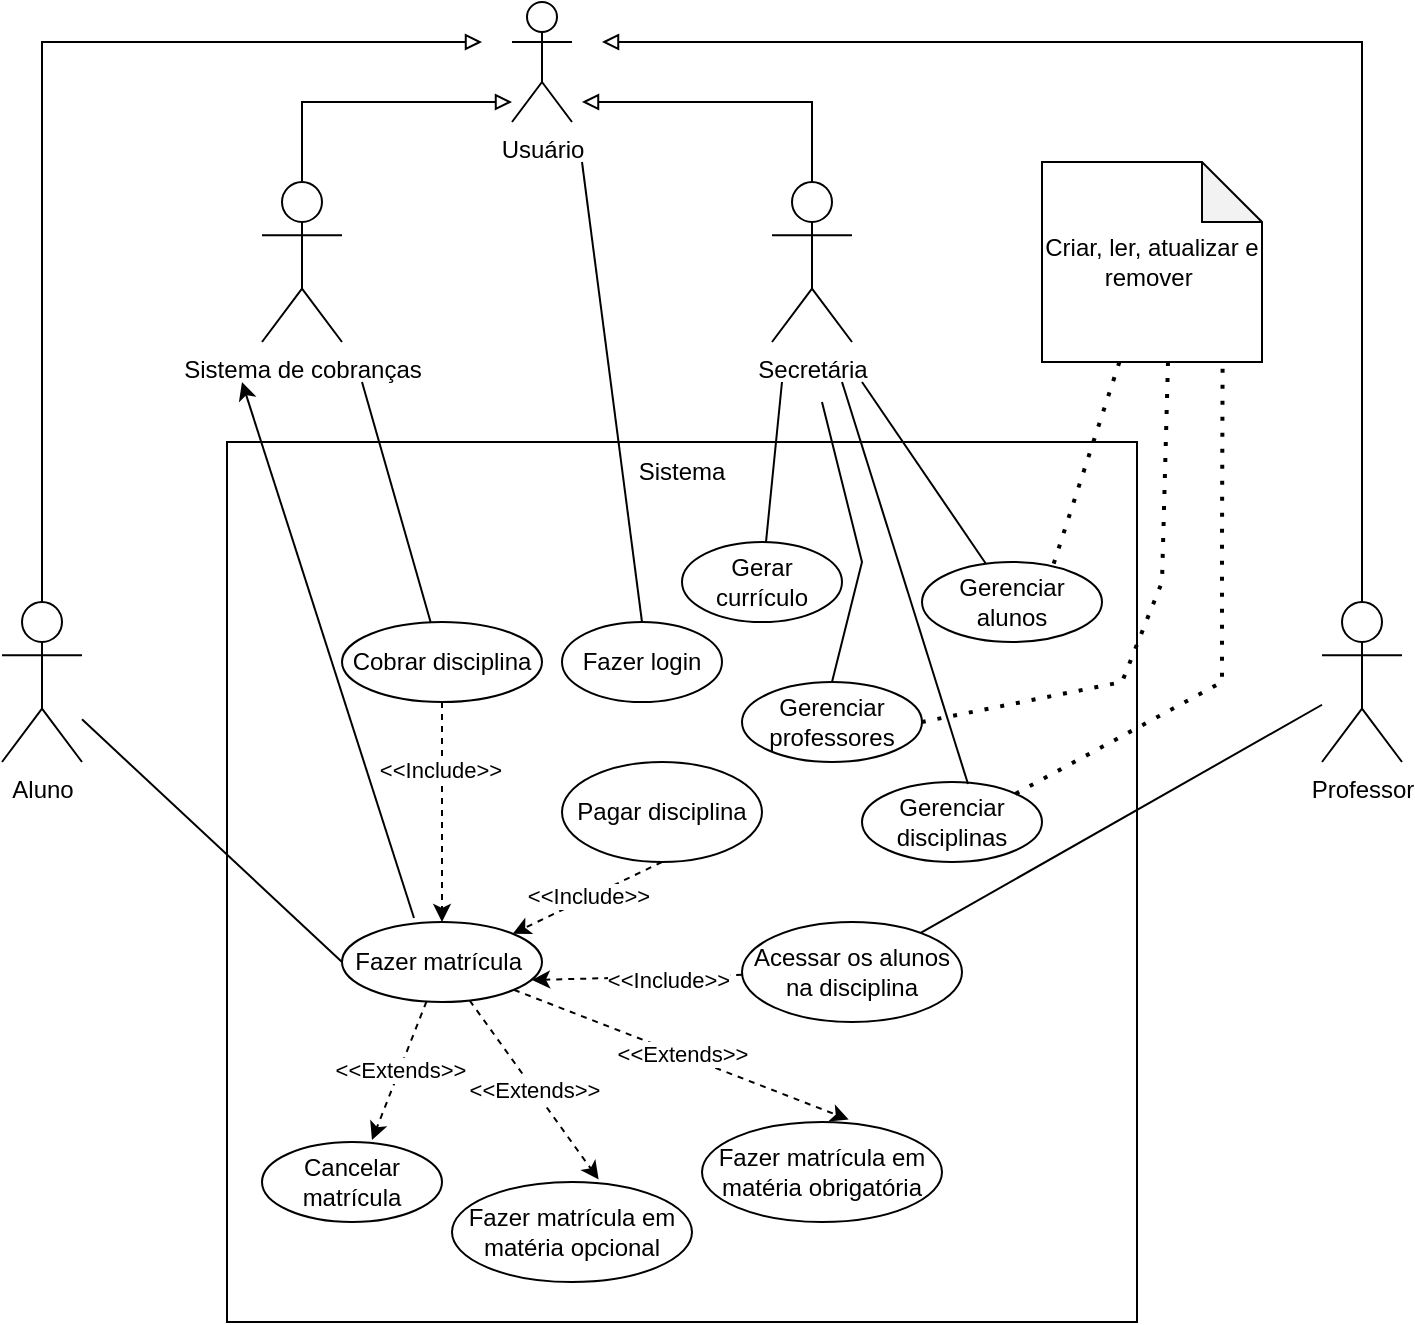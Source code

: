 <mxfile version="21.0.6" type="device"><diagram name="Página-1" id="mpuRWTQJBVzBH76sl97x"><mxGraphModel dx="1035" dy="532" grid="1" gridSize="10" guides="1" tooltips="1" connect="1" arrows="1" fold="1" page="1" pageScale="1" pageWidth="827" pageHeight="1169" math="0" shadow="0"><root><mxCell id="0"/><mxCell id="1" parent="0"/><mxCell id="Qs_JH3alk28Ejdol2JuD-27" style="edgeStyle=orthogonalEdgeStyle;rounded=0;orthogonalLoop=1;jettySize=auto;html=1;exitX=0.75;exitY=0.1;exitDx=0;exitDy=0;exitPerimeter=0;endArrow=block;endFill=0;" parent="1" source="MCsQRqw0WBs_LZ8vy2_s-1" edge="1"><mxGeometry relative="1" as="geometry"><Array as="points"><mxPoint x="130" y="478"/><mxPoint x="130" y="190"/></Array><mxPoint x="350" y="190" as="targetPoint"/></mxGeometry></mxCell><mxCell id="MCsQRqw0WBs_LZ8vy2_s-1" value="Aluno" style="shape=umlActor;verticalLabelPosition=bottom;verticalAlign=top;html=1;outlineConnect=0;" parent="1" vertex="1"><mxGeometry x="110" y="470" width="40" height="80" as="geometry"/></mxCell><mxCell id="Qs_JH3alk28Ejdol2JuD-30" style="edgeStyle=orthogonalEdgeStyle;rounded=0;orthogonalLoop=1;jettySize=auto;html=1;endArrow=block;endFill=0;" parent="1" source="MCsQRqw0WBs_LZ8vy2_s-2" edge="1"><mxGeometry relative="1" as="geometry"><mxPoint x="410" y="190" as="targetPoint"/><Array as="points"><mxPoint x="790" y="190"/></Array></mxGeometry></mxCell><mxCell id="MCsQRqw0WBs_LZ8vy2_s-2" value="Professor" style="shape=umlActor;verticalLabelPosition=bottom;verticalAlign=top;html=1;outlineConnect=0;" parent="1" vertex="1"><mxGeometry x="770" y="470" width="40" height="80" as="geometry"/></mxCell><mxCell id="Qs_JH3alk28Ejdol2JuD-29" style="edgeStyle=orthogonalEdgeStyle;rounded=0;orthogonalLoop=1;jettySize=auto;html=1;endArrow=block;endFill=0;" parent="1" source="MCsQRqw0WBs_LZ8vy2_s-6" edge="1"><mxGeometry relative="1" as="geometry"><mxPoint x="400" y="220" as="targetPoint"/><Array as="points"><mxPoint x="515" y="220"/><mxPoint x="410" y="220"/></Array></mxGeometry></mxCell><mxCell id="MCsQRqw0WBs_LZ8vy2_s-6" value="Secretária" style="shape=umlActor;verticalLabelPosition=bottom;verticalAlign=top;html=1;outlineConnect=0;" parent="1" vertex="1"><mxGeometry x="495" y="260" width="40" height="80" as="geometry"/></mxCell><mxCell id="MCsQRqw0WBs_LZ8vy2_s-8" value="Gerenciar disciplinas" style="ellipse;whiteSpace=wrap;html=1;" parent="1" vertex="1"><mxGeometry x="540" y="560" width="90" height="40" as="geometry"/></mxCell><mxCell id="MCsQRqw0WBs_LZ8vy2_s-9" value="Fazer matrícula&amp;nbsp;" style="ellipse;whiteSpace=wrap;html=1;" parent="1" vertex="1"><mxGeometry x="280" y="630" width="100" height="40" as="geometry"/></mxCell><mxCell id="MCsQRqw0WBs_LZ8vy2_s-10" value="Cancelar matrícula" style="ellipse;whiteSpace=wrap;html=1;" parent="1" vertex="1"><mxGeometry x="240" y="740" width="90" height="40" as="geometry"/></mxCell><mxCell id="MCsQRqw0WBs_LZ8vy2_s-14" value="" style="endArrow=classic;html=1;rounded=0;entryX=0.611;entryY=-0.025;entryDx=0;entryDy=0;dashed=1;entryPerimeter=0;" parent="1" source="MCsQRqw0WBs_LZ8vy2_s-9" target="MCsQRqw0WBs_LZ8vy2_s-10" edge="1"><mxGeometry relative="1" as="geometry"><mxPoint x="340" y="739.5" as="sourcePoint"/><mxPoint x="440" y="739.5" as="targetPoint"/></mxGeometry></mxCell><mxCell id="MCsQRqw0WBs_LZ8vy2_s-15" value="&amp;lt;&amp;lt;Extends&amp;gt;&amp;gt;" style="edgeLabel;resizable=0;html=1;align=center;verticalAlign=middle;" parent="MCsQRqw0WBs_LZ8vy2_s-14" connectable="0" vertex="1"><mxGeometry relative="1" as="geometry"/></mxCell><mxCell id="MCsQRqw0WBs_LZ8vy2_s-16" value="Acessar os alunos na disciplina" style="ellipse;whiteSpace=wrap;html=1;" parent="1" vertex="1"><mxGeometry x="480" y="630" width="110" height="50" as="geometry"/></mxCell><mxCell id="MCsQRqw0WBs_LZ8vy2_s-17" value="Cobrar disciplina" style="ellipse;whiteSpace=wrap;html=1;" parent="1" vertex="1"><mxGeometry x="280" y="480" width="100" height="40" as="geometry"/></mxCell><mxCell id="MCsQRqw0WBs_LZ8vy2_s-18" value="Pagar disciplina" style="ellipse;whiteSpace=wrap;html=1;" parent="1" vertex="1"><mxGeometry x="390" y="550" width="100" height="50" as="geometry"/></mxCell><mxCell id="MCsQRqw0WBs_LZ8vy2_s-20" value="" style="endArrow=none;html=1;rounded=0;entryX=0;entryY=0.5;entryDx=0;entryDy=0;" parent="1" source="MCsQRqw0WBs_LZ8vy2_s-1" target="MCsQRqw0WBs_LZ8vy2_s-9" edge="1"><mxGeometry width="50" height="50" relative="1" as="geometry"><mxPoint x="165" y="590" as="sourcePoint"/><mxPoint x="215" y="495" as="targetPoint"/></mxGeometry></mxCell><mxCell id="MCsQRqw0WBs_LZ8vy2_s-21" value="" style="endArrow=none;html=1;rounded=0;" parent="1" source="MCsQRqw0WBs_LZ8vy2_s-16" target="MCsQRqw0WBs_LZ8vy2_s-2" edge="1"><mxGeometry width="50" height="50" relative="1" as="geometry"><mxPoint x="395" y="520" as="sourcePoint"/><mxPoint x="445" y="470" as="targetPoint"/></mxGeometry></mxCell><mxCell id="MCsQRqw0WBs_LZ8vy2_s-34" value="" style="endArrow=none;html=1;rounded=0;entryX=0.589;entryY=0.025;entryDx=0;entryDy=0;entryPerimeter=0;startArrow=none;" parent="1" target="MCsQRqw0WBs_LZ8vy2_s-8" edge="1"><mxGeometry width="50" height="50" relative="1" as="geometry"><mxPoint x="530" y="360" as="sourcePoint"/><mxPoint x="445" y="470" as="targetPoint"/></mxGeometry></mxCell><mxCell id="Qs_JH3alk28Ejdol2JuD-28" style="edgeStyle=orthogonalEdgeStyle;rounded=0;orthogonalLoop=1;jettySize=auto;html=1;endArrow=block;endFill=0;" parent="1" source="MCsQRqw0WBs_LZ8vy2_s-41" target="Qs_JH3alk28Ejdol2JuD-17" edge="1"><mxGeometry relative="1" as="geometry"><Array as="points"><mxPoint x="260" y="220"/></Array></mxGeometry></mxCell><mxCell id="MCsQRqw0WBs_LZ8vy2_s-41" value="Sistema de cobranças" style="shape=umlActor;verticalLabelPosition=bottom;verticalAlign=top;html=1;outlineConnect=0;" parent="1" vertex="1"><mxGeometry x="240" y="260" width="40" height="80" as="geometry"/></mxCell><mxCell id="MCsQRqw0WBs_LZ8vy2_s-42" value="" style="endArrow=none;html=1;rounded=0;strokeColor=default;targetPerimeterSpacing=0;" parent="1" target="MCsQRqw0WBs_LZ8vy2_s-17" edge="1"><mxGeometry width="50" height="50" relative="1" as="geometry"><mxPoint x="290" y="360" as="sourcePoint"/><mxPoint x="445" y="470" as="targetPoint"/></mxGeometry></mxCell><mxCell id="Qs_JH3alk28Ejdol2JuD-4" value="" style="endArrow=classic;html=1;rounded=0;dashed=1;entryX=1;entryY=0;entryDx=0;entryDy=0;exitX=0.5;exitY=1;exitDx=0;exitDy=0;" parent="1" source="MCsQRqw0WBs_LZ8vy2_s-18" target="MCsQRqw0WBs_LZ8vy2_s-9" edge="1"><mxGeometry width="50" height="50" relative="1" as="geometry"><mxPoint x="540" y="620" as="sourcePoint"/><mxPoint x="450" y="570" as="targetPoint"/></mxGeometry></mxCell><mxCell id="Qs_JH3alk28Ejdol2JuD-5" value="&amp;lt;&amp;lt;Include&amp;gt;&amp;gt;" style="edgeLabel;html=1;align=center;verticalAlign=middle;resizable=0;points=[];" parent="Qs_JH3alk28Ejdol2JuD-4" vertex="1" connectable="0"><mxGeometry x="0.438" y="-1" relative="1" as="geometry"><mxPoint x="17" y="-8" as="offset"/></mxGeometry></mxCell><mxCell id="Qs_JH3alk28Ejdol2JuD-11" value="" style="endArrow=classic;html=1;rounded=0;dashed=1;entryX=0.95;entryY=0.725;entryDx=0;entryDy=0;entryPerimeter=0;" parent="1" source="MCsQRqw0WBs_LZ8vy2_s-16" target="MCsQRqw0WBs_LZ8vy2_s-9" edge="1"><mxGeometry width="50" height="50" relative="1" as="geometry"><mxPoint x="446.109" y="727.322" as="sourcePoint"/><mxPoint x="450" y="570" as="targetPoint"/></mxGeometry></mxCell><mxCell id="Qs_JH3alk28Ejdol2JuD-14" value="&amp;lt;&amp;lt;Include&amp;gt;&amp;gt;" style="edgeLabel;html=1;align=center;verticalAlign=middle;resizable=0;points=[];" parent="Qs_JH3alk28Ejdol2JuD-11" vertex="1" connectable="0"><mxGeometry x="-0.276" y="1" relative="1" as="geometry"><mxPoint x="1" as="offset"/></mxGeometry></mxCell><mxCell id="Qs_JH3alk28Ejdol2JuD-16" value="" style="endArrow=classic;html=1;rounded=0;exitX=0.36;exitY=-0.05;exitDx=0;exitDy=0;exitPerimeter=0;" parent="1" source="MCsQRqw0WBs_LZ8vy2_s-9" edge="1"><mxGeometry width="50" height="50" relative="1" as="geometry"><mxPoint x="245" y="480" as="sourcePoint"/><mxPoint x="230" y="360" as="targetPoint"/></mxGeometry></mxCell><mxCell id="Qs_JH3alk28Ejdol2JuD-17" value="Usuário" style="shape=umlActor;verticalLabelPosition=bottom;verticalAlign=top;html=1;outlineConnect=0;" parent="1" vertex="1"><mxGeometry x="365" y="170" width="30" height="60" as="geometry"/></mxCell><mxCell id="Qs_JH3alk28Ejdol2JuD-25" value="" style="endArrow=none;html=1;rounded=0;entryX=0.5;entryY=0;entryDx=0;entryDy=0;endFill=0;" parent="1" target="Qs_JH3alk28Ejdol2JuD-26" edge="1"><mxGeometry width="50" height="50" relative="1" as="geometry"><mxPoint x="400" y="250" as="sourcePoint"/><mxPoint x="390" y="410" as="targetPoint"/></mxGeometry></mxCell><mxCell id="Qs_JH3alk28Ejdol2JuD-26" value="Fazer login" style="ellipse;whiteSpace=wrap;html=1;" parent="1" vertex="1"><mxGeometry x="390" y="480" width="80" height="40" as="geometry"/></mxCell><mxCell id="Qs_JH3alk28Ejdol2JuD-31" value="Sistema" style="text;html=1;strokeColor=none;fillColor=none;align=center;verticalAlign=middle;whiteSpace=wrap;rounded=0;" parent="1" vertex="1"><mxGeometry x="420" y="390" width="60" height="30" as="geometry"/></mxCell><mxCell id="s5e5ZbKqGnhHBJH6yOLt-5" value="" style="endArrow=classic;html=1;rounded=0;dashed=1;exitX=0.5;exitY=1;exitDx=0;exitDy=0;" parent="1" source="MCsQRqw0WBs_LZ8vy2_s-17" target="MCsQRqw0WBs_LZ8vy2_s-9" edge="1"><mxGeometry width="50" height="50" relative="1" as="geometry"><mxPoint x="359" y="641" as="sourcePoint"/><mxPoint x="480" y="520" as="targetPoint"/></mxGeometry></mxCell><mxCell id="s5e5ZbKqGnhHBJH6yOLt-6" value="&amp;lt;&amp;lt;Include&amp;gt;&amp;gt;" style="edgeLabel;html=1;align=center;verticalAlign=middle;resizable=0;points=[];" parent="s5e5ZbKqGnhHBJH6yOLt-5" vertex="1" connectable="0"><mxGeometry x="-0.379" y="-1" relative="1" as="geometry"><mxPoint as="offset"/></mxGeometry></mxCell><mxCell id="s5e5ZbKqGnhHBJH6yOLt-7" value="Criar, ler, atualizar e remover&amp;nbsp;" style="shape=note;whiteSpace=wrap;html=1;backgroundOutline=1;darkOpacity=0.05;" parent="1" vertex="1"><mxGeometry x="630" y="250" width="110" height="100" as="geometry"/></mxCell><mxCell id="s5e5ZbKqGnhHBJH6yOLt-9" value="" style="endArrow=none;dashed=1;html=1;dashPattern=1 3;strokeWidth=2;rounded=0;exitX=1;exitY=0;exitDx=0;exitDy=0;entryX=0.821;entryY=0.992;entryDx=0;entryDy=0;entryPerimeter=0;" parent="1" source="MCsQRqw0WBs_LZ8vy2_s-8" target="s5e5ZbKqGnhHBJH6yOLt-7" edge="1"><mxGeometry width="50" height="50" relative="1" as="geometry"><mxPoint x="560" y="580" as="sourcePoint"/><mxPoint x="740" y="390" as="targetPoint"/><Array as="points"><mxPoint x="720" y="510"/><mxPoint x="720" y="440"/></Array></mxGeometry></mxCell><mxCell id="s5e5ZbKqGnhHBJH6yOLt-13" value="Gerenciar professores" style="ellipse;whiteSpace=wrap;html=1;" parent="1" vertex="1"><mxGeometry x="480" y="510" width="90" height="40" as="geometry"/></mxCell><mxCell id="s5e5ZbKqGnhHBJH6yOLt-17" value="" style="endArrow=none;dashed=1;html=1;dashPattern=1 3;strokeWidth=2;rounded=0;" parent="1" edge="1"><mxGeometry width="50" height="50" relative="1" as="geometry"><mxPoint x="693" y="350" as="sourcePoint"/><mxPoint x="570" y="530" as="targetPoint"/><Array as="points"><mxPoint x="690" y="460"/><mxPoint x="670" y="510"/></Array></mxGeometry></mxCell><mxCell id="s5e5ZbKqGnhHBJH6yOLt-18" value="Gerenciar alunos" style="ellipse;whiteSpace=wrap;html=1;" parent="1" vertex="1"><mxGeometry x="570" y="450" width="90" height="40" as="geometry"/></mxCell><mxCell id="s5e5ZbKqGnhHBJH6yOLt-20" value="" style="endArrow=none;dashed=1;html=1;dashPattern=1 3;strokeWidth=2;rounded=0;entryX=0.729;entryY=0.038;entryDx=0;entryDy=0;entryPerimeter=0;" parent="1" source="s5e5ZbKqGnhHBJH6yOLt-7" target="s5e5ZbKqGnhHBJH6yOLt-18" edge="1"><mxGeometry width="50" height="50" relative="1" as="geometry"><mxPoint x="660" y="420" as="sourcePoint"/><mxPoint x="649" y="268" as="targetPoint"/></mxGeometry></mxCell><mxCell id="iiLcHJVveh6V4U7cHkS3-3" value="Gerar currículo" style="ellipse;whiteSpace=wrap;html=1;" parent="1" vertex="1"><mxGeometry x="450" y="440" width="80" height="40" as="geometry"/></mxCell><mxCell id="iiLcHJVveh6V4U7cHkS3-4" value="" style="endArrow=none;html=1;rounded=0;" parent="1" target="iiLcHJVveh6V4U7cHkS3-3" edge="1"><mxGeometry width="50" height="50" relative="1" as="geometry"><mxPoint x="500" y="360" as="sourcePoint"/><mxPoint x="560" y="490" as="targetPoint"/></mxGeometry></mxCell><mxCell id="JN6n56BY9jK3lvUK-jS4-1" value="Fazer matrícula em matéria opcional" style="ellipse;whiteSpace=wrap;html=1;" vertex="1" parent="1"><mxGeometry x="335" y="760" width="120" height="50" as="geometry"/></mxCell><mxCell id="JN6n56BY9jK3lvUK-jS4-2" value="" style="endArrow=classic;html=1;rounded=0;entryX=0.611;entryY=-0.025;entryDx=0;entryDy=0;dashed=1;entryPerimeter=0;" edge="1" parent="1" target="JN6n56BY9jK3lvUK-jS4-1" source="MCsQRqw0WBs_LZ8vy2_s-9"><mxGeometry relative="1" as="geometry"><mxPoint x="441" y="730" as="sourcePoint"/><mxPoint x="550" y="799.5" as="targetPoint"/></mxGeometry></mxCell><mxCell id="JN6n56BY9jK3lvUK-jS4-3" value="&amp;lt;&amp;lt;Extends&amp;gt;&amp;gt;" style="edgeLabel;resizable=0;html=1;align=center;verticalAlign=middle;" connectable="0" vertex="1" parent="JN6n56BY9jK3lvUK-jS4-2"><mxGeometry relative="1" as="geometry"/></mxCell><mxCell id="JN6n56BY9jK3lvUK-jS4-4" value="Fazer matrícula em matéria obrigatória" style="ellipse;whiteSpace=wrap;html=1;" vertex="1" parent="1"><mxGeometry x="460" y="730" width="120" height="50" as="geometry"/></mxCell><mxCell id="JN6n56BY9jK3lvUK-jS4-5" value="" style="endArrow=classic;html=1;rounded=0;entryX=0.611;entryY=-0.025;entryDx=0;entryDy=0;dashed=1;entryPerimeter=0;" edge="1" parent="1" target="JN6n56BY9jK3lvUK-jS4-4" source="MCsQRqw0WBs_LZ8vy2_s-9"><mxGeometry relative="1" as="geometry"><mxPoint x="566" y="710" as="sourcePoint"/><mxPoint x="675" y="779.5" as="targetPoint"/></mxGeometry></mxCell><mxCell id="JN6n56BY9jK3lvUK-jS4-6" value="&amp;lt;&amp;lt;Extends&amp;gt;&amp;gt;" style="edgeLabel;resizable=0;html=1;align=center;verticalAlign=middle;" connectable="0" vertex="1" parent="JN6n56BY9jK3lvUK-jS4-5"><mxGeometry relative="1" as="geometry"/></mxCell><mxCell id="JN6n56BY9jK3lvUK-jS4-10" value="" style="endArrow=none;html=1;rounded=0;exitX=0.5;exitY=0;exitDx=0;exitDy=0;" edge="1" parent="1" source="s5e5ZbKqGnhHBJH6yOLt-13"><mxGeometry width="50" height="50" relative="1" as="geometry"><mxPoint x="460" y="520" as="sourcePoint"/><mxPoint x="520" y="370" as="targetPoint"/><Array as="points"><mxPoint x="540" y="450"/></Array></mxGeometry></mxCell><mxCell id="JN6n56BY9jK3lvUK-jS4-12" value="" style="endArrow=none;html=1;rounded=0;" edge="1" parent="1" target="s5e5ZbKqGnhHBJH6yOLt-18"><mxGeometry width="50" height="50" relative="1" as="geometry"><mxPoint x="540" y="360" as="sourcePoint"/><mxPoint x="603" y="571" as="targetPoint"/></mxGeometry></mxCell><mxCell id="MCsQRqw0WBs_LZ8vy2_s-43" value="" style="rounded=0;whiteSpace=wrap;html=1;fillColor=none;" parent="1" vertex="1"><mxGeometry x="222.5" y="390" width="455" height="440" as="geometry"/></mxCell></root></mxGraphModel></diagram></mxfile>